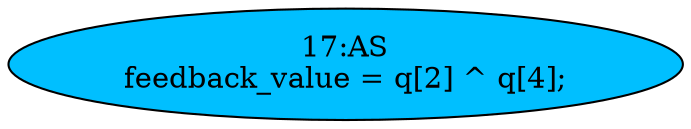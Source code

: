 strict digraph "" {
	node [label="\N"];
	"17:AS"	[ast="<pyverilog.vparser.ast.Assign object at 0x7f4811b18a50>",
		def_var="['feedback_value']",
		fillcolor=deepskyblue,
		label="17:AS
feedback_value = q[2] ^ q[4];",
		statements="[]",
		style=filled,
		typ=Assign,
		use_var="['q', 'q']"];
}
